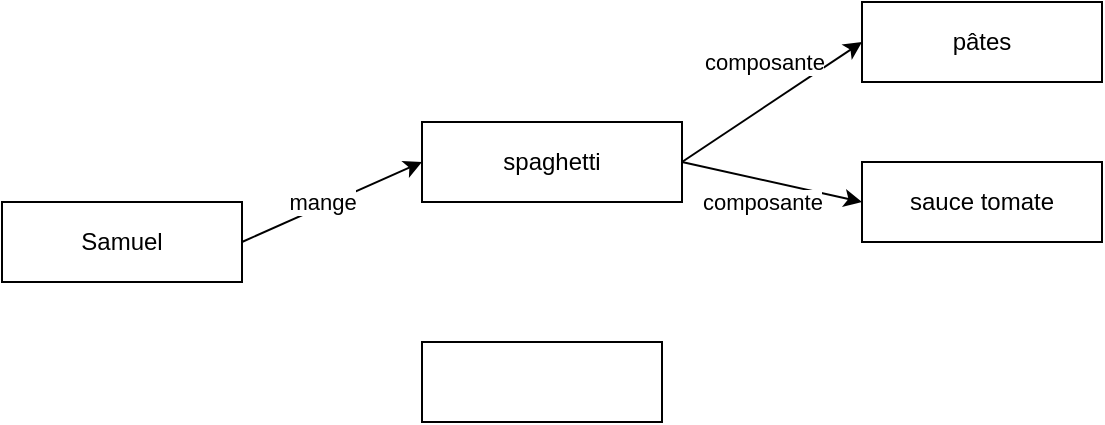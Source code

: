 <mxfile version="22.1.0" type="github">
  <diagram name="Page-1" id="3txFmFTTC-RryVnkoHKH">
    <mxGraphModel dx="492" dy="907" grid="1" gridSize="10" guides="1" tooltips="1" connect="1" arrows="1" fold="1" page="1" pageScale="1" pageWidth="850" pageHeight="1100" math="0" shadow="0">
      <root>
        <mxCell id="0" />
        <mxCell id="1" parent="0" />
        <mxCell id="dTJLRae0YfuwFsjXDKLM-3" style="orthogonalLoop=1;jettySize=auto;html=1;exitX=1;exitY=0.5;exitDx=0;exitDy=0;entryX=0;entryY=0.5;entryDx=0;entryDy=0;rounded=0;" edge="1" parent="1" source="dTJLRae0YfuwFsjXDKLM-1" target="dTJLRae0YfuwFsjXDKLM-2">
          <mxGeometry relative="1" as="geometry" />
        </mxCell>
        <mxCell id="dTJLRae0YfuwFsjXDKLM-4" value="mange" style="edgeLabel;html=1;align=center;verticalAlign=middle;resizable=0;points=[];" vertex="1" connectable="0" parent="dTJLRae0YfuwFsjXDKLM-3">
          <mxGeometry x="0.293" y="-2" relative="1" as="geometry">
            <mxPoint x="-19" y="4" as="offset" />
          </mxGeometry>
        </mxCell>
        <mxCell id="dTJLRae0YfuwFsjXDKLM-1" value="Samuel" style="rounded=0;whiteSpace=wrap;html=1;" vertex="1" parent="1">
          <mxGeometry x="60" y="270" width="120" height="40" as="geometry" />
        </mxCell>
        <mxCell id="dTJLRae0YfuwFsjXDKLM-6" style="rounded=0;orthogonalLoop=1;jettySize=auto;html=1;exitX=1;exitY=0.5;exitDx=0;exitDy=0;entryX=0;entryY=0.5;entryDx=0;entryDy=0;" edge="1" parent="1" source="dTJLRae0YfuwFsjXDKLM-2" target="dTJLRae0YfuwFsjXDKLM-5">
          <mxGeometry relative="1" as="geometry" />
        </mxCell>
        <mxCell id="dTJLRae0YfuwFsjXDKLM-9" value="composante" style="edgeLabel;html=1;align=center;verticalAlign=middle;resizable=0;points=[];" vertex="1" connectable="0" parent="dTJLRae0YfuwFsjXDKLM-6">
          <mxGeometry x="-0.005" y="1" relative="1" as="geometry">
            <mxPoint x="-4" y="-19" as="offset" />
          </mxGeometry>
        </mxCell>
        <mxCell id="dTJLRae0YfuwFsjXDKLM-8" style="rounded=0;orthogonalLoop=1;jettySize=auto;html=1;exitX=1;exitY=0.5;exitDx=0;exitDy=0;entryX=0;entryY=0.5;entryDx=0;entryDy=0;" edge="1" parent="1" source="dTJLRae0YfuwFsjXDKLM-2" target="dTJLRae0YfuwFsjXDKLM-7">
          <mxGeometry relative="1" as="geometry" />
        </mxCell>
        <mxCell id="dTJLRae0YfuwFsjXDKLM-2" value="spaghetti" style="rounded=0;whiteSpace=wrap;html=1;" vertex="1" parent="1">
          <mxGeometry x="270" y="230" width="130" height="40" as="geometry" />
        </mxCell>
        <mxCell id="dTJLRae0YfuwFsjXDKLM-5" value="pâtes" style="rounded=0;whiteSpace=wrap;html=1;" vertex="1" parent="1">
          <mxGeometry x="490" y="170" width="120" height="40" as="geometry" />
        </mxCell>
        <mxCell id="dTJLRae0YfuwFsjXDKLM-7" value="sauce tomate" style="rounded=0;whiteSpace=wrap;html=1;" vertex="1" parent="1">
          <mxGeometry x="490" y="250" width="120" height="40" as="geometry" />
        </mxCell>
        <mxCell id="dTJLRae0YfuwFsjXDKLM-10" value="composante" style="edgeLabel;html=1;align=center;verticalAlign=middle;resizable=0;points=[];" vertex="1" connectable="0" parent="1">
          <mxGeometry x="439.999" y="270.003" as="geometry" />
        </mxCell>
        <mxCell id="dTJLRae0YfuwFsjXDKLM-11" value="" style="rounded=0;whiteSpace=wrap;html=1;" vertex="1" parent="1">
          <mxGeometry x="270" y="340" width="120" height="40" as="geometry" />
        </mxCell>
      </root>
    </mxGraphModel>
  </diagram>
</mxfile>
